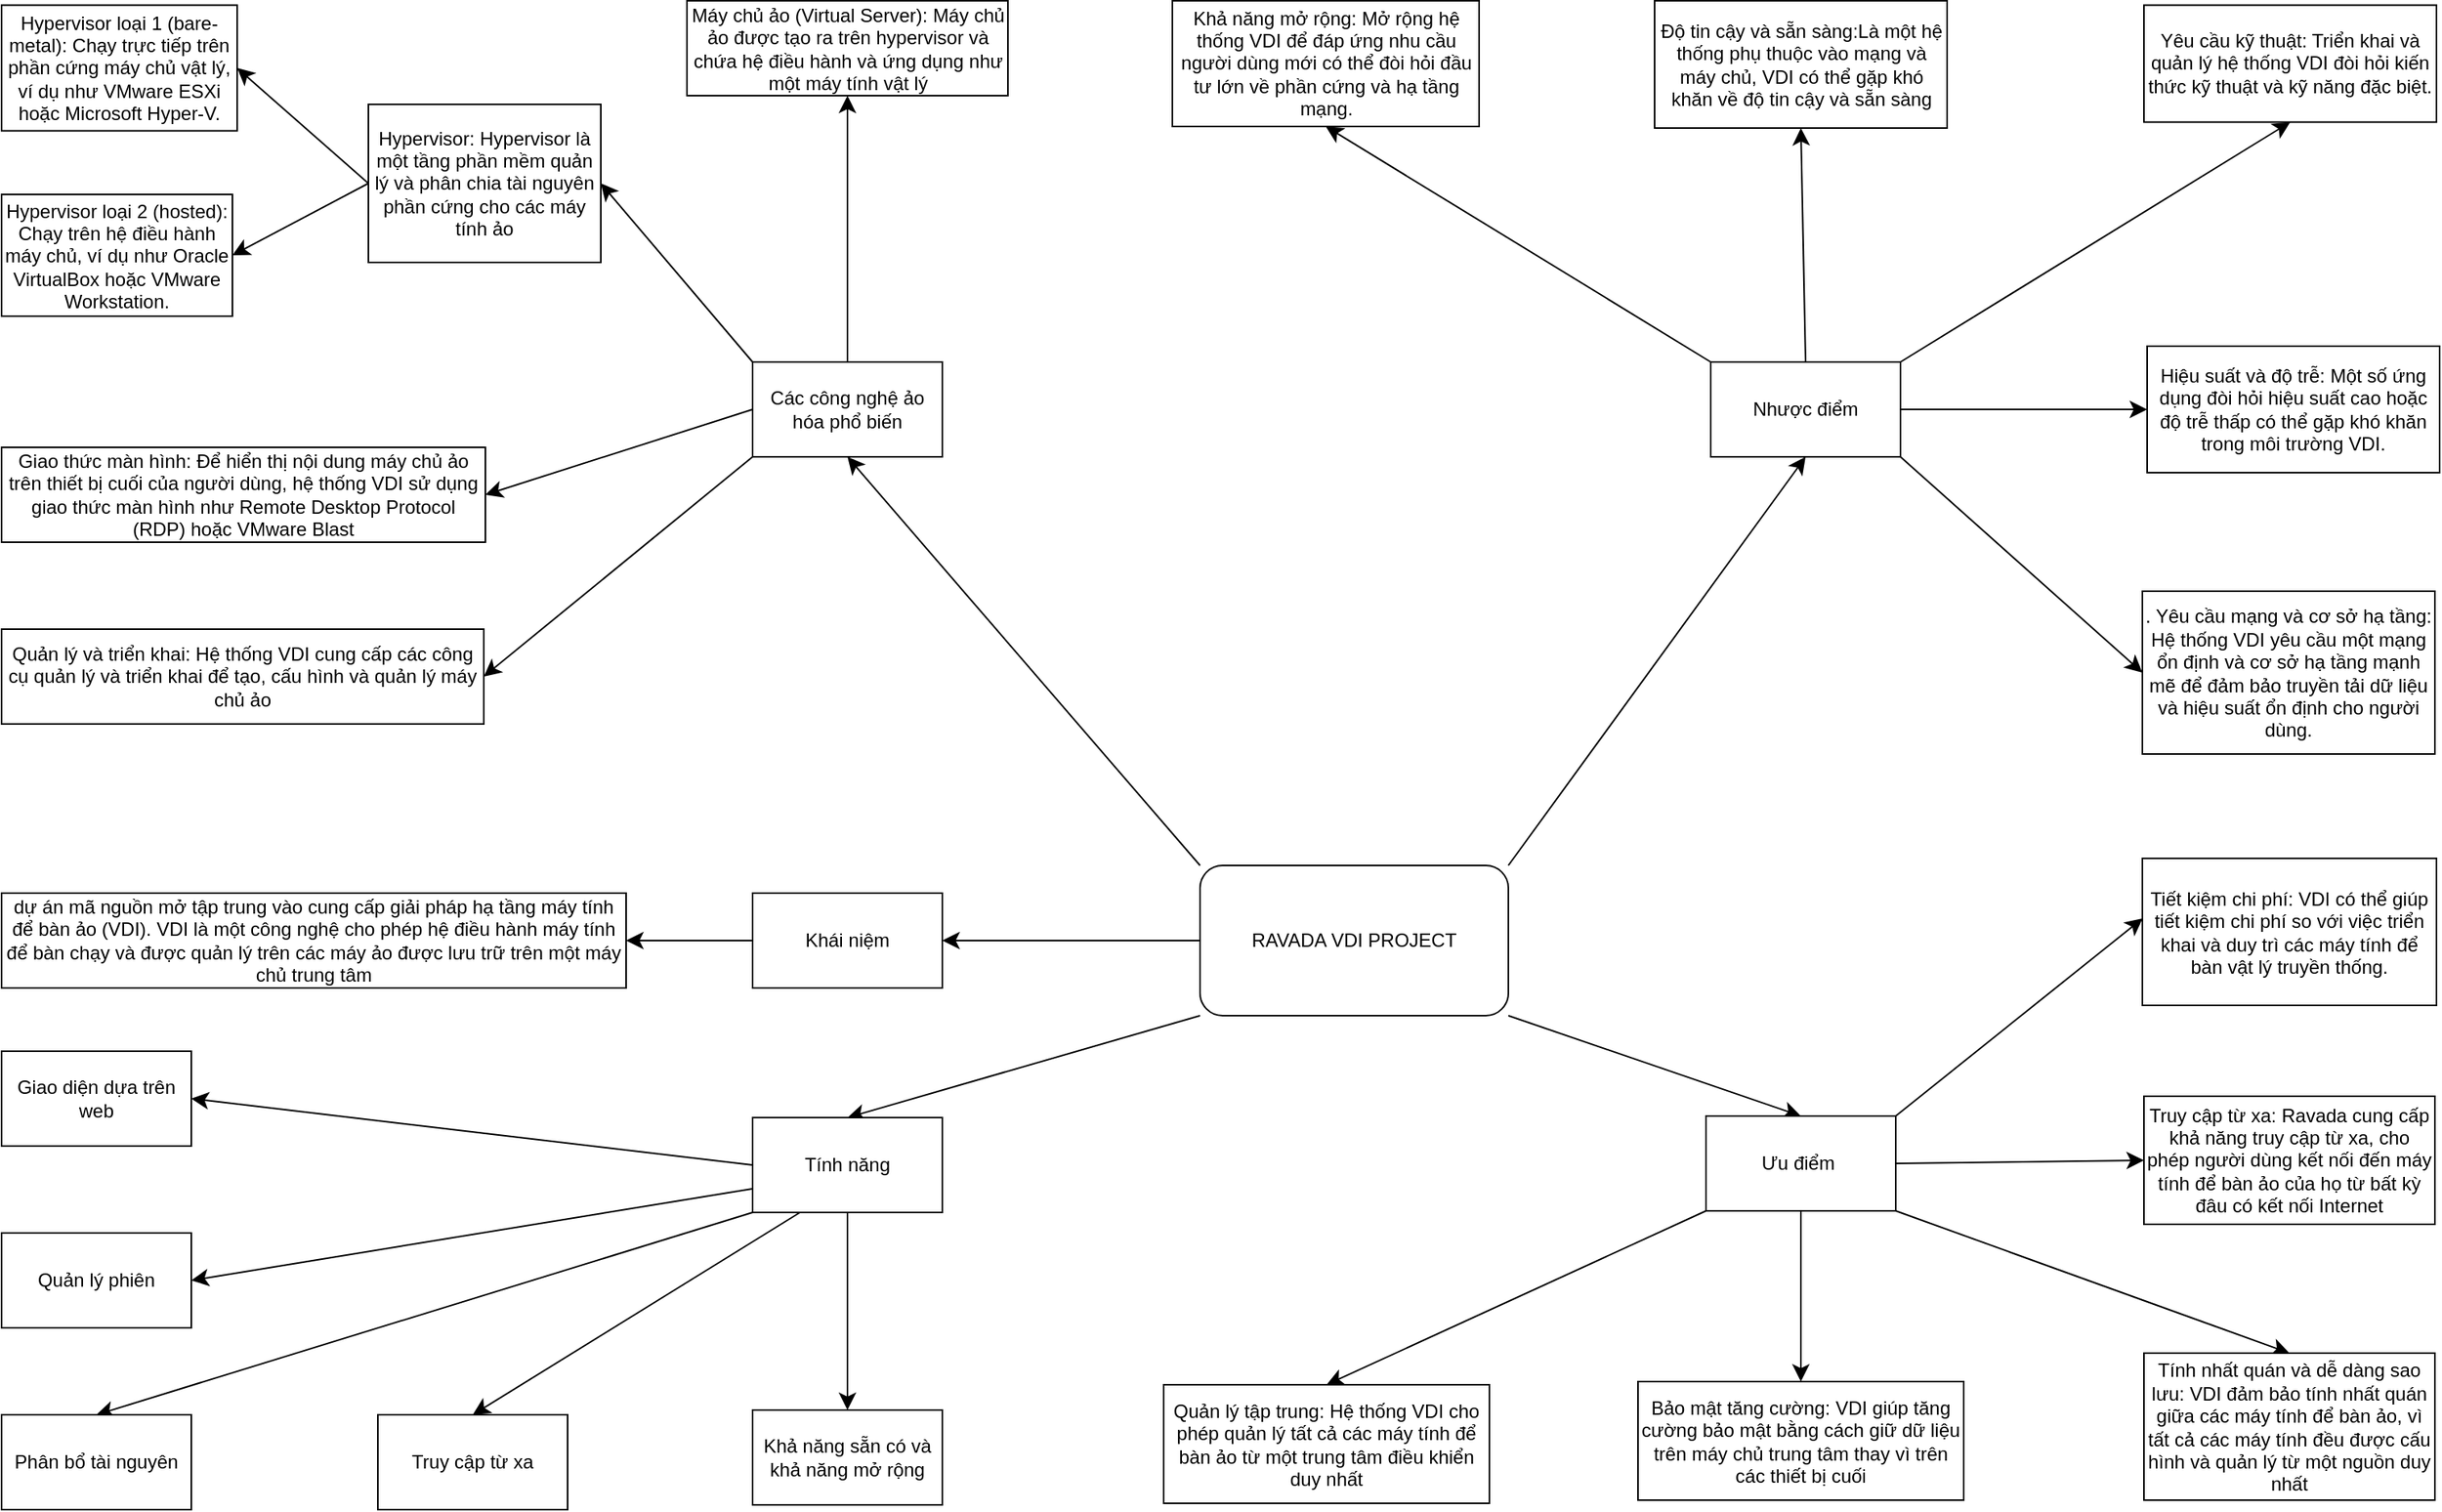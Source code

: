 <mxfile version="24.0.0" type="device">
  <diagram name="Trang-1" id="lSQ_sX7AGP3jpJOjAUw4">
    <mxGraphModel dx="2660" dy="2360" grid="0" gridSize="10" guides="1" tooltips="1" connect="1" arrows="1" fold="1" page="0" pageScale="1" pageWidth="827" pageHeight="1169" math="0" shadow="0">
      <root>
        <mxCell id="0" />
        <mxCell id="1" parent="0" />
        <mxCell id="9Wh61U_eyblLMxXxblsG-1" style="edgeStyle=none;curved=1;rounded=0;orthogonalLoop=1;jettySize=auto;html=1;exitX=0;exitY=0.5;exitDx=0;exitDy=0;entryX=1;entryY=0.5;entryDx=0;entryDy=0;fontSize=12;startSize=8;endSize=8;" edge="1" parent="1" source="Q4HCOWCY1I6dzD5gO-H4-2" target="Q4HCOWCY1I6dzD5gO-H4-3">
          <mxGeometry relative="1" as="geometry" />
        </mxCell>
        <mxCell id="9Wh61U_eyblLMxXxblsG-9" style="edgeStyle=none;curved=1;rounded=0;orthogonalLoop=1;jettySize=auto;html=1;exitX=0;exitY=1;exitDx=0;exitDy=0;entryX=0.5;entryY=0;entryDx=0;entryDy=0;fontSize=12;startSize=8;endSize=8;" edge="1" parent="1" source="Q4HCOWCY1I6dzD5gO-H4-2" target="9Wh61U_eyblLMxXxblsG-6">
          <mxGeometry relative="1" as="geometry" />
        </mxCell>
        <mxCell id="9Wh61U_eyblLMxXxblsG-27" style="edgeStyle=none;curved=1;rounded=0;orthogonalLoop=1;jettySize=auto;html=1;exitX=1;exitY=1;exitDx=0;exitDy=0;fontSize=12;startSize=8;endSize=8;entryX=0.5;entryY=0;entryDx=0;entryDy=0;" edge="1" parent="1" source="Q4HCOWCY1I6dzD5gO-H4-2" target="9Wh61U_eyblLMxXxblsG-20">
          <mxGeometry relative="1" as="geometry">
            <mxPoint x="547" y="-6" as="targetPoint" />
          </mxGeometry>
        </mxCell>
        <mxCell id="9Wh61U_eyblLMxXxblsG-36" style="edgeStyle=none;curved=1;rounded=0;orthogonalLoop=1;jettySize=auto;html=1;exitX=1;exitY=0;exitDx=0;exitDy=0;entryX=0.5;entryY=1;entryDx=0;entryDy=0;fontSize=12;startSize=8;endSize=8;" edge="1" parent="1" source="Q4HCOWCY1I6dzD5gO-H4-2" target="9Wh61U_eyblLMxXxblsG-35">
          <mxGeometry relative="1" as="geometry" />
        </mxCell>
        <mxCell id="9Wh61U_eyblLMxXxblsG-57" style="edgeStyle=none;curved=1;rounded=0;orthogonalLoop=1;jettySize=auto;html=1;exitX=0;exitY=0;exitDx=0;exitDy=0;entryX=0.5;entryY=1;entryDx=0;entryDy=0;fontSize=12;startSize=8;endSize=8;" edge="1" parent="1" source="Q4HCOWCY1I6dzD5gO-H4-2" target="9Wh61U_eyblLMxXxblsG-48">
          <mxGeometry relative="1" as="geometry" />
        </mxCell>
        <mxCell id="Q4HCOWCY1I6dzD5gO-H4-2" value="RAVADA VDI PROJECT" style="rounded=1;whiteSpace=wrap;html=1;" parent="1" vertex="1">
          <mxGeometry x="241" y="-163.5" width="195" height="95" as="geometry" />
        </mxCell>
        <mxCell id="9Wh61U_eyblLMxXxblsG-5" style="edgeStyle=none;curved=1;rounded=0;orthogonalLoop=1;jettySize=auto;html=1;exitX=0;exitY=0.5;exitDx=0;exitDy=0;entryX=1;entryY=0.5;entryDx=0;entryDy=0;fontSize=12;startSize=8;endSize=8;" edge="1" parent="1" source="Q4HCOWCY1I6dzD5gO-H4-3" target="o8yVVcOoXZwcUUbWvKD0-1">
          <mxGeometry relative="1" as="geometry" />
        </mxCell>
        <mxCell id="Q4HCOWCY1I6dzD5gO-H4-3" value="Khái niệm" style="rounded=0;whiteSpace=wrap;html=1;" parent="1" vertex="1">
          <mxGeometry x="-42" y="-146" width="120" height="60" as="geometry" />
        </mxCell>
        <mxCell id="o8yVVcOoXZwcUUbWvKD0-1" value="dự án mã nguồn mở tập trung vào cung cấp giải pháp hạ tầng máy tính để bàn ảo (VDI). VDI là một công nghệ cho phép hệ điều hành máy tính để bàn chạy và được quản lý trên các máy ảo được lưu trữ trên một máy chủ trung tâm" style="rounded=0;whiteSpace=wrap;html=1;" parent="1" vertex="1">
          <mxGeometry x="-517" y="-146" width="395" height="60" as="geometry" />
        </mxCell>
        <mxCell id="9Wh61U_eyblLMxXxblsG-15" style="edgeStyle=none;curved=1;rounded=0;orthogonalLoop=1;jettySize=auto;html=1;exitX=0;exitY=0.5;exitDx=0;exitDy=0;entryX=1;entryY=0.5;entryDx=0;entryDy=0;fontSize=12;startSize=8;endSize=8;" edge="1" parent="1" source="9Wh61U_eyblLMxXxblsG-6" target="9Wh61U_eyblLMxXxblsG-10">
          <mxGeometry relative="1" as="geometry" />
        </mxCell>
        <mxCell id="9Wh61U_eyblLMxXxblsG-16" style="edgeStyle=none;curved=1;rounded=0;orthogonalLoop=1;jettySize=auto;html=1;exitX=0;exitY=0.75;exitDx=0;exitDy=0;entryX=1;entryY=0.5;entryDx=0;entryDy=0;fontSize=12;startSize=8;endSize=8;" edge="1" parent="1" source="9Wh61U_eyblLMxXxblsG-6" target="9Wh61U_eyblLMxXxblsG-11">
          <mxGeometry relative="1" as="geometry" />
        </mxCell>
        <mxCell id="9Wh61U_eyblLMxXxblsG-17" style="edgeStyle=none;curved=1;rounded=0;orthogonalLoop=1;jettySize=auto;html=1;exitX=0;exitY=1;exitDx=0;exitDy=0;entryX=0.5;entryY=0;entryDx=0;entryDy=0;fontSize=12;startSize=8;endSize=8;" edge="1" parent="1" source="9Wh61U_eyblLMxXxblsG-6" target="9Wh61U_eyblLMxXxblsG-12">
          <mxGeometry relative="1" as="geometry" />
        </mxCell>
        <mxCell id="9Wh61U_eyblLMxXxblsG-18" style="edgeStyle=none;curved=1;rounded=0;orthogonalLoop=1;jettySize=auto;html=1;exitX=0.25;exitY=1;exitDx=0;exitDy=0;entryX=0.5;entryY=0;entryDx=0;entryDy=0;fontSize=12;startSize=8;endSize=8;" edge="1" parent="1" source="9Wh61U_eyblLMxXxblsG-6" target="9Wh61U_eyblLMxXxblsG-13">
          <mxGeometry relative="1" as="geometry" />
        </mxCell>
        <mxCell id="9Wh61U_eyblLMxXxblsG-19" style="edgeStyle=none;curved=1;rounded=0;orthogonalLoop=1;jettySize=auto;html=1;exitX=0.5;exitY=1;exitDx=0;exitDy=0;entryX=0.5;entryY=0;entryDx=0;entryDy=0;fontSize=12;startSize=8;endSize=8;" edge="1" parent="1" source="9Wh61U_eyblLMxXxblsG-6" target="9Wh61U_eyblLMxXxblsG-14">
          <mxGeometry relative="1" as="geometry" />
        </mxCell>
        <mxCell id="9Wh61U_eyblLMxXxblsG-6" value="Tính năng" style="rounded=0;whiteSpace=wrap;html=1;" vertex="1" parent="1">
          <mxGeometry x="-42" y="-4" width="120" height="60" as="geometry" />
        </mxCell>
        <mxCell id="9Wh61U_eyblLMxXxblsG-10" value="Giao diện dựa trên web" style="rounded=0;whiteSpace=wrap;html=1;" vertex="1" parent="1">
          <mxGeometry x="-517" y="-46" width="120" height="60" as="geometry" />
        </mxCell>
        <mxCell id="9Wh61U_eyblLMxXxblsG-11" value="Quản lý phiên" style="rounded=0;whiteSpace=wrap;html=1;" vertex="1" parent="1">
          <mxGeometry x="-517" y="69" width="120" height="60" as="geometry" />
        </mxCell>
        <mxCell id="9Wh61U_eyblLMxXxblsG-12" value="Phân bổ tài nguyên" style="rounded=0;whiteSpace=wrap;html=1;" vertex="1" parent="1">
          <mxGeometry x="-517" y="184" width="120" height="60" as="geometry" />
        </mxCell>
        <mxCell id="9Wh61U_eyblLMxXxblsG-13" value="Truy cập từ xa" style="rounded=0;whiteSpace=wrap;html=1;" vertex="1" parent="1">
          <mxGeometry x="-279" y="184" width="120" height="60" as="geometry" />
        </mxCell>
        <mxCell id="9Wh61U_eyblLMxXxblsG-14" value="Khả năng sẵn có và khả năng mở rộng" style="rounded=0;whiteSpace=wrap;html=1;" vertex="1" parent="1">
          <mxGeometry x="-42" y="181" width="120" height="60" as="geometry" />
        </mxCell>
        <mxCell id="9Wh61U_eyblLMxXxblsG-28" style="edgeStyle=none;curved=1;rounded=0;orthogonalLoop=1;jettySize=auto;html=1;exitX=0;exitY=1;exitDx=0;exitDy=0;entryX=0.5;entryY=0;entryDx=0;entryDy=0;fontSize=12;startSize=8;endSize=8;" edge="1" parent="1" source="9Wh61U_eyblLMxXxblsG-20" target="9Wh61U_eyblLMxXxblsG-22">
          <mxGeometry relative="1" as="geometry" />
        </mxCell>
        <mxCell id="9Wh61U_eyblLMxXxblsG-29" style="edgeStyle=none;curved=1;rounded=0;orthogonalLoop=1;jettySize=auto;html=1;exitX=0.5;exitY=1;exitDx=0;exitDy=0;entryX=0.5;entryY=0;entryDx=0;entryDy=0;fontSize=12;startSize=8;endSize=8;" edge="1" parent="1" source="9Wh61U_eyblLMxXxblsG-20" target="9Wh61U_eyblLMxXxblsG-23">
          <mxGeometry relative="1" as="geometry" />
        </mxCell>
        <mxCell id="9Wh61U_eyblLMxXxblsG-30" style="edgeStyle=none;curved=1;rounded=0;orthogonalLoop=1;jettySize=auto;html=1;exitX=1;exitY=0.5;exitDx=0;exitDy=0;entryX=0;entryY=0.5;entryDx=0;entryDy=0;fontSize=12;startSize=8;endSize=8;" edge="1" parent="1" source="9Wh61U_eyblLMxXxblsG-20" target="9Wh61U_eyblLMxXxblsG-26">
          <mxGeometry relative="1" as="geometry" />
        </mxCell>
        <mxCell id="9Wh61U_eyblLMxXxblsG-31" style="edgeStyle=none;curved=1;rounded=0;orthogonalLoop=1;jettySize=auto;html=1;exitX=1;exitY=1;exitDx=0;exitDy=0;entryX=0.5;entryY=0;entryDx=0;entryDy=0;fontSize=12;startSize=8;endSize=8;" edge="1" parent="1" source="9Wh61U_eyblLMxXxblsG-20" target="9Wh61U_eyblLMxXxblsG-24">
          <mxGeometry relative="1" as="geometry" />
        </mxCell>
        <mxCell id="9Wh61U_eyblLMxXxblsG-20" value="Ưu điểm&amp;nbsp;" style="rounded=0;whiteSpace=wrap;html=1;" vertex="1" parent="1">
          <mxGeometry x="561" y="-5" width="120" height="60" as="geometry" />
        </mxCell>
        <mxCell id="9Wh61U_eyblLMxXxblsG-22" value="Quản lý tập trung: Hệ thống VDI cho phép quản lý tất cả các máy tính để bàn ảo từ một trung tâm điều khiển duy nhất" style="rounded=0;whiteSpace=wrap;html=1;" vertex="1" parent="1">
          <mxGeometry x="218" y="165" width="206" height="75" as="geometry" />
        </mxCell>
        <mxCell id="9Wh61U_eyblLMxXxblsG-23" value="Bảo mật tăng cường: VDI giúp tăng cường bảo mật bằng cách giữ dữ liệu trên máy chủ trung tâm thay vì trên các thiết bị cuối" style="rounded=0;whiteSpace=wrap;html=1;" vertex="1" parent="1">
          <mxGeometry x="518" y="163" width="206" height="75" as="geometry" />
        </mxCell>
        <mxCell id="9Wh61U_eyblLMxXxblsG-24" value="Tính nhất quán và dễ dàng sao lưu: VDI đảm bảo tính nhất quán giữa các máy tính để bàn ảo, vì tất cả các máy tính đều được cấu hình và quản lý từ một nguồn duy nhất" style="rounded=0;whiteSpace=wrap;html=1;" vertex="1" parent="1">
          <mxGeometry x="838" y="145" width="184" height="93" as="geometry" />
        </mxCell>
        <mxCell id="9Wh61U_eyblLMxXxblsG-25" value="Tiết kiệm chi phí: VDI có thể giúp tiết kiệm chi phí so với việc triển khai và duy trì các máy tính để bàn vật lý truyền thống." style="rounded=0;whiteSpace=wrap;html=1;" vertex="1" parent="1">
          <mxGeometry x="837" y="-168" width="186" height="93" as="geometry" />
        </mxCell>
        <mxCell id="9Wh61U_eyblLMxXxblsG-26" value="Truy cập từ xa: Ravada cung cấp khả năng truy cập từ xa, cho phép người dùng kết nối đến máy tính để bàn ảo của họ từ bất kỳ đâu có kết nối Internet" style="rounded=0;whiteSpace=wrap;html=1;" vertex="1" parent="1">
          <mxGeometry x="838" y="-17.5" width="184" height="81" as="geometry" />
        </mxCell>
        <mxCell id="9Wh61U_eyblLMxXxblsG-33" style="edgeStyle=none;curved=1;rounded=0;orthogonalLoop=1;jettySize=auto;html=1;exitX=1;exitY=0;exitDx=0;exitDy=0;entryX=0.001;entryY=0.408;entryDx=0;entryDy=0;entryPerimeter=0;fontSize=12;startSize=8;endSize=8;" edge="1" parent="1" source="9Wh61U_eyblLMxXxblsG-20" target="9Wh61U_eyblLMxXxblsG-25">
          <mxGeometry relative="1" as="geometry" />
        </mxCell>
        <mxCell id="9Wh61U_eyblLMxXxblsG-43" style="edgeStyle=none;curved=1;rounded=0;orthogonalLoop=1;jettySize=auto;html=1;exitX=1;exitY=0.5;exitDx=0;exitDy=0;entryX=0;entryY=0.5;entryDx=0;entryDy=0;fontSize=12;startSize=8;endSize=8;" edge="1" parent="1" source="9Wh61U_eyblLMxXxblsG-35" target="9Wh61U_eyblLMxXxblsG-39">
          <mxGeometry relative="1" as="geometry" />
        </mxCell>
        <mxCell id="9Wh61U_eyblLMxXxblsG-44" style="edgeStyle=none;curved=1;rounded=0;orthogonalLoop=1;jettySize=auto;html=1;exitX=1;exitY=1;exitDx=0;exitDy=0;entryX=0;entryY=0.5;entryDx=0;entryDy=0;fontSize=12;startSize=8;endSize=8;" edge="1" parent="1" source="9Wh61U_eyblLMxXxblsG-35" target="9Wh61U_eyblLMxXxblsG-37">
          <mxGeometry relative="1" as="geometry" />
        </mxCell>
        <mxCell id="9Wh61U_eyblLMxXxblsG-45" style="edgeStyle=none;curved=1;rounded=0;orthogonalLoop=1;jettySize=auto;html=1;exitX=1;exitY=0;exitDx=0;exitDy=0;entryX=0.5;entryY=1;entryDx=0;entryDy=0;fontSize=12;startSize=8;endSize=8;" edge="1" parent="1" source="9Wh61U_eyblLMxXxblsG-35" target="9Wh61U_eyblLMxXxblsG-40">
          <mxGeometry relative="1" as="geometry" />
        </mxCell>
        <mxCell id="9Wh61U_eyblLMxXxblsG-46" style="edgeStyle=none;curved=1;rounded=0;orthogonalLoop=1;jettySize=auto;html=1;exitX=0.5;exitY=0;exitDx=0;exitDy=0;entryX=0.5;entryY=1;entryDx=0;entryDy=0;fontSize=12;startSize=8;endSize=8;" edge="1" parent="1" source="9Wh61U_eyblLMxXxblsG-35" target="9Wh61U_eyblLMxXxblsG-41">
          <mxGeometry relative="1" as="geometry" />
        </mxCell>
        <mxCell id="9Wh61U_eyblLMxXxblsG-47" style="edgeStyle=none;curved=1;rounded=0;orthogonalLoop=1;jettySize=auto;html=1;exitX=0;exitY=0;exitDx=0;exitDy=0;entryX=0.5;entryY=1;entryDx=0;entryDy=0;fontSize=12;startSize=8;endSize=8;" edge="1" parent="1" source="9Wh61U_eyblLMxXxblsG-35" target="9Wh61U_eyblLMxXxblsG-42">
          <mxGeometry relative="1" as="geometry" />
        </mxCell>
        <mxCell id="9Wh61U_eyblLMxXxblsG-35" value="Nhược điểm" style="rounded=0;whiteSpace=wrap;html=1;" vertex="1" parent="1">
          <mxGeometry x="564" y="-482" width="120" height="60" as="geometry" />
        </mxCell>
        <mxCell id="9Wh61U_eyblLMxXxblsG-37" value=". Yêu cầu mạng và cơ sở hạ tầng: Hệ thống VDI yêu cầu một mạng ổn định và cơ sở hạ tầng mạnh mẽ để đảm bảo truyền tải dữ liệu và hiệu suất ổn định cho người dùng." style="rounded=0;whiteSpace=wrap;html=1;" vertex="1" parent="1">
          <mxGeometry x="837" y="-337" width="185" height="103" as="geometry" />
        </mxCell>
        <mxCell id="9Wh61U_eyblLMxXxblsG-39" value="Hiệu suất và độ trễ: Một số ứng dụng đòi hỏi hiệu suất cao hoặc độ trễ thấp có thể gặp khó khăn trong môi trường VDI." style="rounded=0;whiteSpace=wrap;html=1;" vertex="1" parent="1">
          <mxGeometry x="840" y="-492" width="185" height="80" as="geometry" />
        </mxCell>
        <mxCell id="9Wh61U_eyblLMxXxblsG-40" value="Yêu cầu kỹ thuật: Triển khai và quản lý hệ thống VDI đòi hỏi kiến thức kỹ thuật và kỹ năng đặc biệt." style="rounded=0;whiteSpace=wrap;html=1;" vertex="1" parent="1">
          <mxGeometry x="838" y="-707.75" width="185" height="74" as="geometry" />
        </mxCell>
        <mxCell id="9Wh61U_eyblLMxXxblsG-41" value="Độ tin cậy và sẵn sàng:Là một hệ thống phụ thuộc vào mạng và máy chủ, VDI có thể gặp khó khăn về độ tin cậy và sẵn sàng" style="rounded=0;whiteSpace=wrap;html=1;" vertex="1" parent="1">
          <mxGeometry x="528.5" y="-710.5" width="185" height="80.5" as="geometry" />
        </mxCell>
        <mxCell id="9Wh61U_eyblLMxXxblsG-42" value="Khả năng mở rộng: Mở rộng hệ thống VDI để đáp ứng nhu cầu người dùng mới có thể đòi hỏi đầu tư lớn về phần cứng và hạ tầng mạng." style="rounded=0;whiteSpace=wrap;html=1;" vertex="1" parent="1">
          <mxGeometry x="223.5" y="-710.5" width="194" height="79.5" as="geometry" />
        </mxCell>
        <mxCell id="9Wh61U_eyblLMxXxblsG-58" style="edgeStyle=none;curved=1;rounded=0;orthogonalLoop=1;jettySize=auto;html=1;exitX=0.5;exitY=0;exitDx=0;exitDy=0;entryX=0.5;entryY=1;entryDx=0;entryDy=0;fontSize=12;startSize=8;endSize=8;" edge="1" parent="1" source="9Wh61U_eyblLMxXxblsG-48" target="9Wh61U_eyblLMxXxblsG-51">
          <mxGeometry relative="1" as="geometry" />
        </mxCell>
        <mxCell id="9Wh61U_eyblLMxXxblsG-59" style="edgeStyle=none;curved=1;rounded=0;orthogonalLoop=1;jettySize=auto;html=1;exitX=0;exitY=0;exitDx=0;exitDy=0;entryX=1;entryY=0.5;entryDx=0;entryDy=0;fontSize=12;startSize=8;endSize=8;" edge="1" parent="1" source="9Wh61U_eyblLMxXxblsG-48" target="9Wh61U_eyblLMxXxblsG-50">
          <mxGeometry relative="1" as="geometry" />
        </mxCell>
        <mxCell id="9Wh61U_eyblLMxXxblsG-62" style="edgeStyle=none;curved=1;rounded=0;orthogonalLoop=1;jettySize=auto;html=1;exitX=0;exitY=0.5;exitDx=0;exitDy=0;entryX=1;entryY=0.5;entryDx=0;entryDy=0;fontSize=12;startSize=8;endSize=8;" edge="1" parent="1" source="9Wh61U_eyblLMxXxblsG-48" target="9Wh61U_eyblLMxXxblsG-52">
          <mxGeometry relative="1" as="geometry" />
        </mxCell>
        <mxCell id="9Wh61U_eyblLMxXxblsG-63" style="edgeStyle=none;curved=1;rounded=0;orthogonalLoop=1;jettySize=auto;html=1;exitX=0;exitY=1;exitDx=0;exitDy=0;entryX=1;entryY=0.5;entryDx=0;entryDy=0;fontSize=12;startSize=8;endSize=8;" edge="1" parent="1" source="9Wh61U_eyblLMxXxblsG-48" target="9Wh61U_eyblLMxXxblsG-53">
          <mxGeometry relative="1" as="geometry" />
        </mxCell>
        <mxCell id="9Wh61U_eyblLMxXxblsG-48" value="Các công nghệ ảo hóa phổ biến" style="rounded=0;whiteSpace=wrap;html=1;" vertex="1" parent="1">
          <mxGeometry x="-42" y="-482" width="120" height="60" as="geometry" />
        </mxCell>
        <mxCell id="9Wh61U_eyblLMxXxblsG-60" style="edgeStyle=none;curved=1;rounded=0;orthogonalLoop=1;jettySize=auto;html=1;exitX=0;exitY=0.5;exitDx=0;exitDy=0;entryX=1;entryY=0.5;entryDx=0;entryDy=0;fontSize=12;startSize=8;endSize=8;" edge="1" parent="1" source="9Wh61U_eyblLMxXxblsG-50" target="9Wh61U_eyblLMxXxblsG-54">
          <mxGeometry relative="1" as="geometry" />
        </mxCell>
        <mxCell id="9Wh61U_eyblLMxXxblsG-61" style="edgeStyle=none;curved=1;rounded=0;orthogonalLoop=1;jettySize=auto;html=1;exitX=0;exitY=0.5;exitDx=0;exitDy=0;entryX=1;entryY=0.5;entryDx=0;entryDy=0;fontSize=12;startSize=8;endSize=8;" edge="1" parent="1" source="9Wh61U_eyblLMxXxblsG-50" target="9Wh61U_eyblLMxXxblsG-55">
          <mxGeometry relative="1" as="geometry" />
        </mxCell>
        <mxCell id="9Wh61U_eyblLMxXxblsG-50" value="Hypervisor: Hypervisor là một tầng phần mềm quản lý và phân chia tài nguyên phần cứng cho các máy tính ảo" style="rounded=0;whiteSpace=wrap;html=1;" vertex="1" parent="1">
          <mxGeometry x="-285" y="-645" width="147" height="100" as="geometry" />
        </mxCell>
        <mxCell id="9Wh61U_eyblLMxXxblsG-51" value="Máy chủ ảo (Virtual Server): Máy chủ ảo được tạo ra trên hypervisor và chứa hệ điều hành và ứng dụng như một máy tính vật lý" style="rounded=0;whiteSpace=wrap;html=1;" vertex="1" parent="1">
          <mxGeometry x="-83.5" y="-710.5" width="203" height="60" as="geometry" />
        </mxCell>
        <mxCell id="9Wh61U_eyblLMxXxblsG-52" value="Giao thức màn hình: Để hiển thị nội dung máy chủ ảo trên thiết bị cuối của người dùng, hệ thống VDI sử dụng giao thức màn hình như Remote Desktop Protocol (RDP) hoặc VMware Blast" style="rounded=0;whiteSpace=wrap;html=1;" vertex="1" parent="1">
          <mxGeometry x="-517" y="-428" width="306" height="60" as="geometry" />
        </mxCell>
        <mxCell id="9Wh61U_eyblLMxXxblsG-53" value="Quản lý và triển khai: Hệ thống VDI cung cấp các công cụ quản lý và triển khai để tạo, cấu hình và quản lý máy chủ ảo" style="rounded=0;whiteSpace=wrap;html=1;" vertex="1" parent="1">
          <mxGeometry x="-517" y="-313" width="305" height="60" as="geometry" />
        </mxCell>
        <mxCell id="9Wh61U_eyblLMxXxblsG-54" value="Hypervisor loại 1 (bare-metal): Chạy trực tiếp trên phần cứng máy chủ vật lý, ví dụ như VMware ESXi hoặc Microsoft Hyper-V." style="rounded=0;whiteSpace=wrap;html=1;" vertex="1" parent="1">
          <mxGeometry x="-517" y="-707.75" width="149" height="79.5" as="geometry" />
        </mxCell>
        <mxCell id="9Wh61U_eyblLMxXxblsG-55" value="Hypervisor loại 2 (hosted): Chạy trên hệ điều hành máy chủ, ví dụ như Oracle VirtualBox hoặc VMware Workstation." style="rounded=0;whiteSpace=wrap;html=1;" vertex="1" parent="1">
          <mxGeometry x="-517" y="-588" width="146" height="77" as="geometry" />
        </mxCell>
      </root>
    </mxGraphModel>
  </diagram>
</mxfile>
